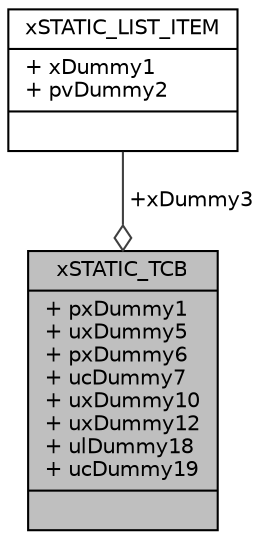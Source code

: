 digraph "xSTATIC_TCB"
{
  edge [fontname="Helvetica",fontsize="10",labelfontname="Helvetica",labelfontsize="10"];
  node [fontname="Helvetica",fontsize="10",shape=record];
  Node1 [label="{xSTATIC_TCB\n|+ pxDummy1\l+ uxDummy5\l+ pxDummy6\l+ ucDummy7\l+ uxDummy10\l+ uxDummy12\l+ ulDummy18\l+ ucDummy19\l|}",height=0.2,width=0.4,color="black", fillcolor="grey75", style="filled", fontcolor="black"];
  Node2 -> Node1 [color="grey25",fontsize="10",style="solid",label=" +xDummy3" ,arrowhead="odiamond",fontname="Helvetica"];
  Node2 [label="{xSTATIC_LIST_ITEM\n|+ xDummy1\l+ pvDummy2\l|}",height=0.2,width=0.4,color="black", fillcolor="white", style="filled",URL="$structx_s_t_a_t_i_c___l_i_s_t___i_t_e_m.html"];
}
